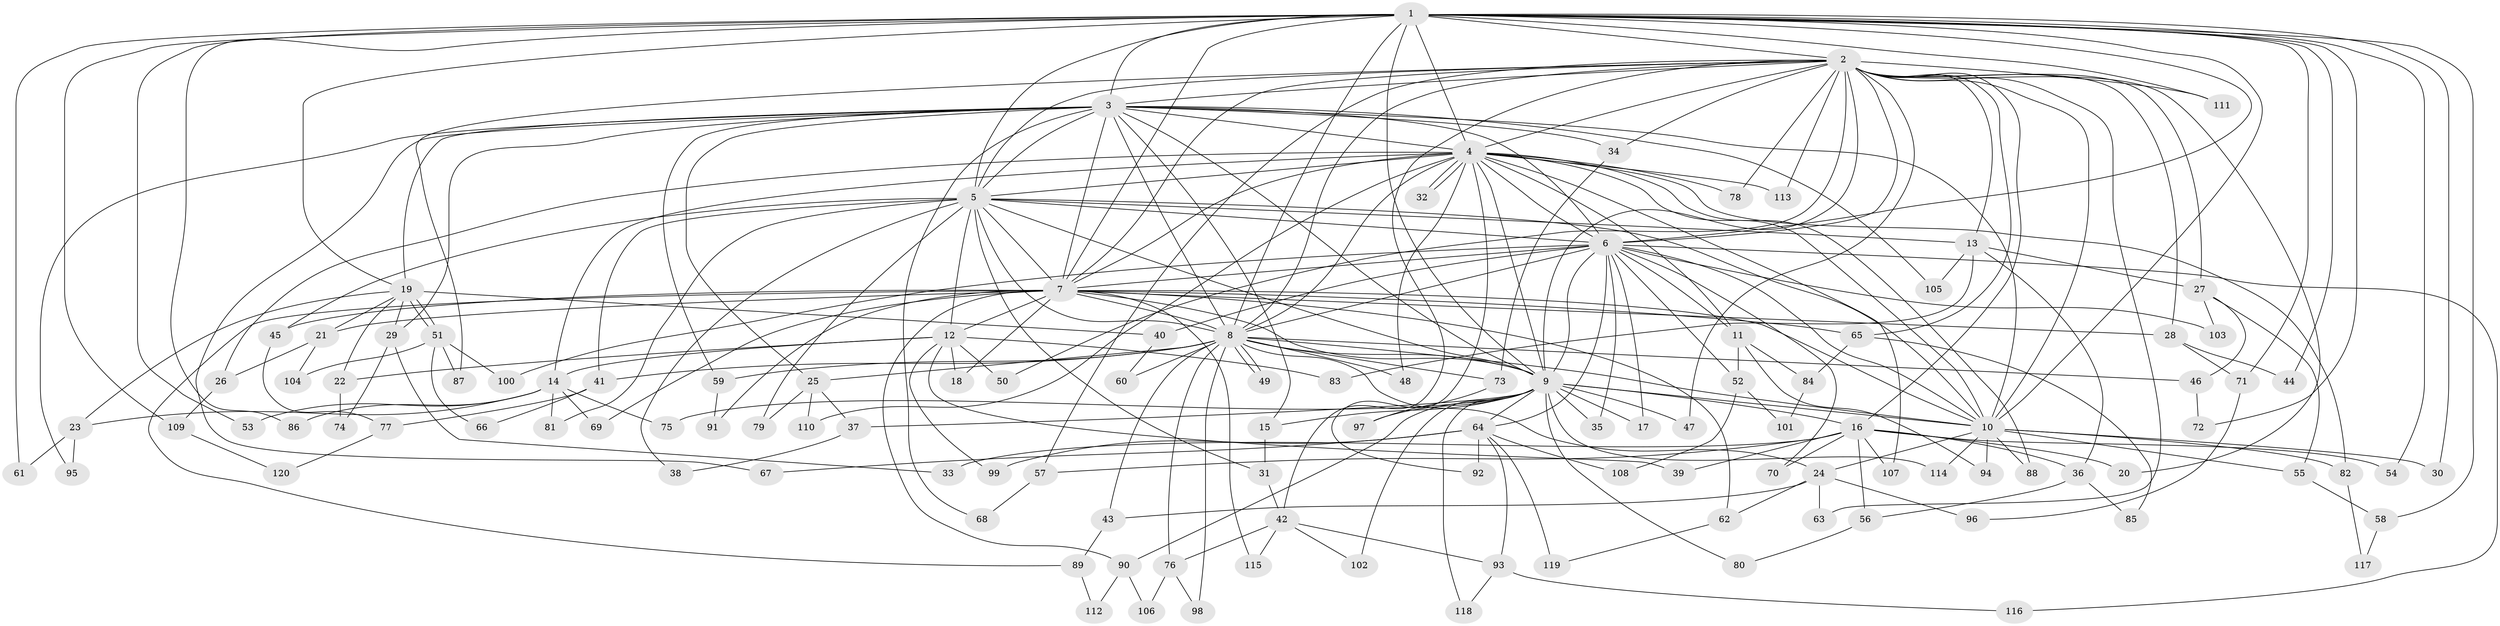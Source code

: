 // coarse degree distribution, {20: 0.03571428571428571, 23: 0.011904761904761904, 18: 0.023809523809523808, 25: 0.011904761904761904, 17: 0.011904761904761904, 19: 0.011904761904761904, 5: 0.047619047619047616, 9: 0.023809523809523808, 6: 0.047619047619047616, 8: 0.023809523809523808, 3: 0.17857142857142858, 10: 0.023809523809523808, 2: 0.4642857142857143, 4: 0.07142857142857142, 1: 0.011904761904761904}
// Generated by graph-tools (version 1.1) at 2025/17/03/04/25 18:17:41]
// undirected, 120 vertices, 265 edges
graph export_dot {
graph [start="1"]
  node [color=gray90,style=filled];
  1;
  2;
  3;
  4;
  5;
  6;
  7;
  8;
  9;
  10;
  11;
  12;
  13;
  14;
  15;
  16;
  17;
  18;
  19;
  20;
  21;
  22;
  23;
  24;
  25;
  26;
  27;
  28;
  29;
  30;
  31;
  32;
  33;
  34;
  35;
  36;
  37;
  38;
  39;
  40;
  41;
  42;
  43;
  44;
  45;
  46;
  47;
  48;
  49;
  50;
  51;
  52;
  53;
  54;
  55;
  56;
  57;
  58;
  59;
  60;
  61;
  62;
  63;
  64;
  65;
  66;
  67;
  68;
  69;
  70;
  71;
  72;
  73;
  74;
  75;
  76;
  77;
  78;
  79;
  80;
  81;
  82;
  83;
  84;
  85;
  86;
  87;
  88;
  89;
  90;
  91;
  92;
  93;
  94;
  95;
  96;
  97;
  98;
  99;
  100;
  101;
  102;
  103;
  104;
  105;
  106;
  107;
  108;
  109;
  110;
  111;
  112;
  113;
  114;
  115;
  116;
  117;
  118;
  119;
  120;
  1 -- 2;
  1 -- 3;
  1 -- 4;
  1 -- 5;
  1 -- 6;
  1 -- 7;
  1 -- 8;
  1 -- 9;
  1 -- 10;
  1 -- 19;
  1 -- 30;
  1 -- 44;
  1 -- 53;
  1 -- 54;
  1 -- 58;
  1 -- 61;
  1 -- 71;
  1 -- 72;
  1 -- 86;
  1 -- 109;
  1 -- 111;
  2 -- 3;
  2 -- 4;
  2 -- 5;
  2 -- 6;
  2 -- 7;
  2 -- 8;
  2 -- 9;
  2 -- 10;
  2 -- 13;
  2 -- 16;
  2 -- 20;
  2 -- 27;
  2 -- 28;
  2 -- 34;
  2 -- 42;
  2 -- 47;
  2 -- 50;
  2 -- 57;
  2 -- 63;
  2 -- 65;
  2 -- 78;
  2 -- 87;
  2 -- 111;
  2 -- 113;
  3 -- 4;
  3 -- 5;
  3 -- 6;
  3 -- 7;
  3 -- 8;
  3 -- 9;
  3 -- 10;
  3 -- 15;
  3 -- 19;
  3 -- 25;
  3 -- 29;
  3 -- 34;
  3 -- 59;
  3 -- 67;
  3 -- 68;
  3 -- 95;
  3 -- 105;
  4 -- 5;
  4 -- 6;
  4 -- 7;
  4 -- 8;
  4 -- 9;
  4 -- 10;
  4 -- 11;
  4 -- 14;
  4 -- 26;
  4 -- 32;
  4 -- 32;
  4 -- 48;
  4 -- 78;
  4 -- 82;
  4 -- 88;
  4 -- 92;
  4 -- 107;
  4 -- 110;
  4 -- 113;
  5 -- 6;
  5 -- 7;
  5 -- 8;
  5 -- 9;
  5 -- 10;
  5 -- 12;
  5 -- 13;
  5 -- 31;
  5 -- 38;
  5 -- 41;
  5 -- 45;
  5 -- 79;
  5 -- 81;
  6 -- 7;
  6 -- 8;
  6 -- 9;
  6 -- 10;
  6 -- 11;
  6 -- 17;
  6 -- 35;
  6 -- 40;
  6 -- 52;
  6 -- 64;
  6 -- 70;
  6 -- 100;
  6 -- 103;
  6 -- 116;
  7 -- 8;
  7 -- 9;
  7 -- 10;
  7 -- 12;
  7 -- 18;
  7 -- 21;
  7 -- 28;
  7 -- 45;
  7 -- 62;
  7 -- 65;
  7 -- 69;
  7 -- 89;
  7 -- 90;
  7 -- 91;
  7 -- 115;
  8 -- 9;
  8 -- 10;
  8 -- 24;
  8 -- 25;
  8 -- 41;
  8 -- 43;
  8 -- 46;
  8 -- 48;
  8 -- 49;
  8 -- 49;
  8 -- 59;
  8 -- 60;
  8 -- 73;
  8 -- 76;
  8 -- 98;
  9 -- 10;
  9 -- 15;
  9 -- 16;
  9 -- 17;
  9 -- 35;
  9 -- 37;
  9 -- 47;
  9 -- 64;
  9 -- 75;
  9 -- 80;
  9 -- 90;
  9 -- 97;
  9 -- 102;
  9 -- 114;
  9 -- 118;
  10 -- 24;
  10 -- 30;
  10 -- 55;
  10 -- 82;
  10 -- 88;
  10 -- 94;
  10 -- 114;
  11 -- 52;
  11 -- 84;
  11 -- 94;
  12 -- 14;
  12 -- 18;
  12 -- 22;
  12 -- 39;
  12 -- 50;
  12 -- 83;
  12 -- 99;
  13 -- 27;
  13 -- 36;
  13 -- 83;
  13 -- 105;
  14 -- 23;
  14 -- 53;
  14 -- 69;
  14 -- 75;
  14 -- 81;
  14 -- 86;
  15 -- 31;
  16 -- 20;
  16 -- 33;
  16 -- 36;
  16 -- 39;
  16 -- 54;
  16 -- 56;
  16 -- 57;
  16 -- 70;
  16 -- 107;
  19 -- 21;
  19 -- 22;
  19 -- 23;
  19 -- 29;
  19 -- 40;
  19 -- 51;
  19 -- 51;
  21 -- 26;
  21 -- 104;
  22 -- 74;
  23 -- 61;
  23 -- 95;
  24 -- 43;
  24 -- 62;
  24 -- 63;
  24 -- 96;
  25 -- 37;
  25 -- 79;
  25 -- 110;
  26 -- 109;
  27 -- 46;
  27 -- 55;
  27 -- 103;
  28 -- 44;
  28 -- 71;
  29 -- 33;
  29 -- 74;
  31 -- 42;
  34 -- 73;
  36 -- 56;
  36 -- 85;
  37 -- 38;
  40 -- 60;
  41 -- 66;
  41 -- 77;
  42 -- 76;
  42 -- 93;
  42 -- 102;
  42 -- 115;
  43 -- 89;
  45 -- 77;
  46 -- 72;
  51 -- 66;
  51 -- 87;
  51 -- 100;
  51 -- 104;
  52 -- 101;
  52 -- 108;
  55 -- 58;
  56 -- 80;
  57 -- 68;
  58 -- 117;
  59 -- 91;
  62 -- 119;
  64 -- 67;
  64 -- 92;
  64 -- 93;
  64 -- 99;
  64 -- 108;
  64 -- 119;
  65 -- 84;
  65 -- 85;
  71 -- 96;
  73 -- 97;
  76 -- 98;
  76 -- 106;
  77 -- 120;
  82 -- 117;
  84 -- 101;
  89 -- 112;
  90 -- 106;
  90 -- 112;
  93 -- 116;
  93 -- 118;
  109 -- 120;
}

